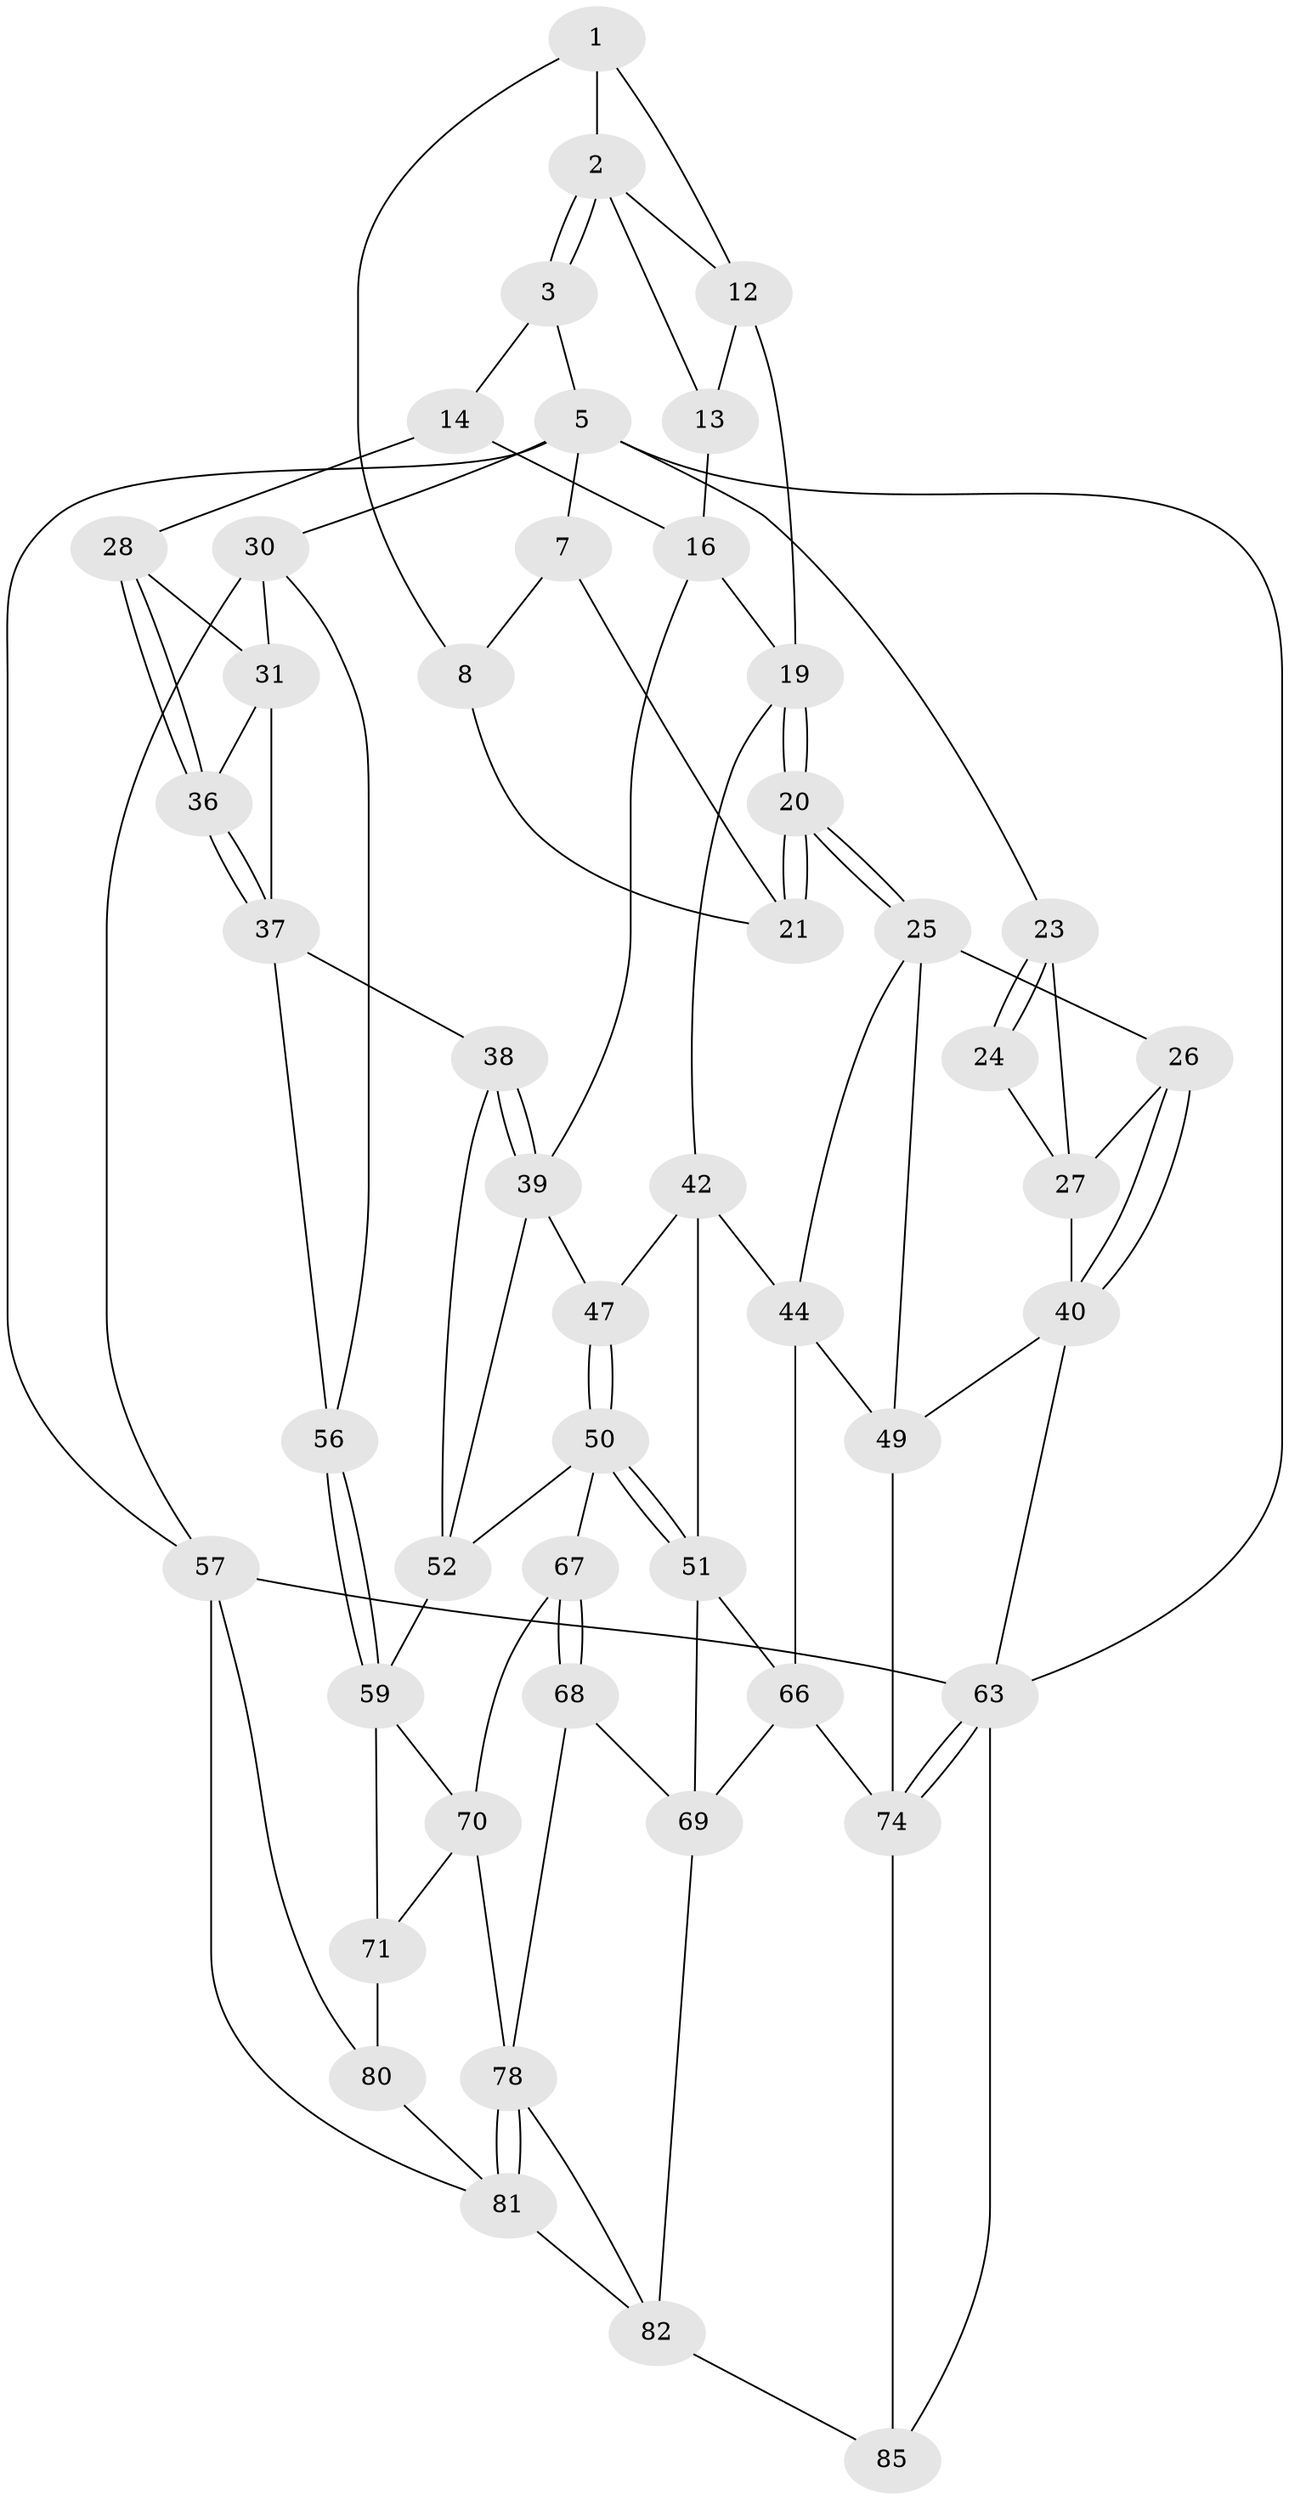 // original degree distribution, {3: 0.05813953488372093, 5: 0.47674418604651164, 4: 0.20930232558139536, 6: 0.2558139534883721}
// Generated by graph-tools (version 1.1) at 2025/42/03/06/25 10:42:30]
// undirected, 49 vertices, 104 edges
graph export_dot {
graph [start="1"]
  node [color=gray90,style=filled];
  1 [pos="+0.5090988986189705+0",super="+9"];
  2 [pos="+0.7546089583948015+0",super="+11"];
  3 [pos="+0.8853684151554024+0",super="+4"];
  5 [pos="+1+0",super="+6"];
  7 [pos="+0+0"];
  8 [pos="+0.34578658295307496+0",super="+10"];
  12 [pos="+0.5241570575536464+0.13368134559437975",super="+18"];
  13 [pos="+0.6729293310437037+0.11093278145729597",super="+17"];
  14 [pos="+0.9867627747177268+0.007701935409733057",super="+15"];
  16 [pos="+0.6959296726863735+0.2730660844631777",super="+33"];
  19 [pos="+0.4513897495017159+0.3151476653109998",super="+34"];
  20 [pos="+0.3407622155673776+0.26722335808024655"];
  21 [pos="+0.3387865829616598+0.24782019389737953",super="+22"];
  23 [pos="+0+0.36815913403000416"];
  24 [pos="+0.11940349066547408+0.21274539363465383"];
  25 [pos="+0.3344114770970848+0.28027793425113307",super="+45"];
  26 [pos="+0.19812657823336416+0.3242786425071046"];
  27 [pos="+0.11740385438594748+0.32366461107329775",super="+35"];
  28 [pos="+0.8113874277592475+0.3219242909676206",super="+29"];
  30 [pos="+1+0.28959374935139226",super="+55"];
  31 [pos="+0.9329270863945969+0.3847516481897836",super="+32"];
  36 [pos="+0.8657090584479191+0.41302686530063404"];
  37 [pos="+0.8301323109777037+0.49042381352734926",super="+48"];
  38 [pos="+0.826482244378647+0.49279453785757793"];
  39 [pos="+0.6965358677218121+0.4336616649615123",super="+46"];
  40 [pos="+0.019752226448761005+0.55456299062493",super="+41"];
  42 [pos="+0.5435593432373178+0.44994109509878",super="+43"];
  44 [pos="+0.36087565626604606+0.5152145645950603",super="+61"];
  47 [pos="+0.6053612799941989+0.4694095737091886"];
  49 [pos="+0.02627161975218607+0.5574888141760667",super="+62"];
  50 [pos="+0.556063105490999+0.626486663292225",super="+53"];
  51 [pos="+0.4456628302104003+0.6185303071139333",super="+65"];
  52 [pos="+0.66026095686262+0.5845442471368546",super="+54"];
  56 [pos="+1+0.6022215931373802"];
  57 [pos="+1+1",super="+58"];
  59 [pos="+0.943871042214716+0.6741450666386016",super="+60"];
  63 [pos="+0+1",super="+64"];
  66 [pos="+0.31027758543495976+0.7033387155088143",super="+75"];
  67 [pos="+0.6369605059768343+0.7360023571848836"];
  68 [pos="+0.6243467839675956+0.7651037173739786"];
  69 [pos="+0.45227738175713256+0.7116308311058411",super="+77"];
  70 [pos="+0.776241415641983+0.6924987810138634",super="+73"];
  71 [pos="+0.9153112072613506+0.8006346923494452",super="+72"];
  74 [pos="+0.12217807142089972+0.7287451960830926",super="+76"];
  78 [pos="+0.638868490291931+0.8694801744217142",super="+79"];
  80 [pos="+0.7908285108818862+0.888127131485857",super="+83"];
  81 [pos="+0.6806850347345238+0.9471614730727312",super="+86"];
  82 [pos="+0.49425582261381185+0.8436157314493832",super="+84"];
  85 [pos="+0.17419326566865567+1"];
  1 -- 2;
  1 -- 12;
  1 -- 8;
  2 -- 3;
  2 -- 3;
  2 -- 12;
  2 -- 13;
  3 -- 5;
  3 -- 14;
  5 -- 30;
  5 -- 57;
  5 -- 7;
  5 -- 23;
  5 -- 63;
  7 -- 8;
  7 -- 21;
  8 -- 21;
  12 -- 19;
  12 -- 13;
  13 -- 16;
  14 -- 16;
  14 -- 28;
  16 -- 39;
  16 -- 19;
  19 -- 20;
  19 -- 20;
  19 -- 42;
  20 -- 21;
  20 -- 21;
  20 -- 25;
  20 -- 25;
  23 -- 24;
  23 -- 24;
  23 -- 27;
  24 -- 27;
  25 -- 26;
  25 -- 44;
  25 -- 49;
  26 -- 27;
  26 -- 40;
  26 -- 40;
  27 -- 40;
  28 -- 36;
  28 -- 36;
  28 -- 31;
  30 -- 31;
  30 -- 56;
  30 -- 57;
  31 -- 37;
  31 -- 36;
  36 -- 37;
  36 -- 37;
  37 -- 38;
  37 -- 56;
  38 -- 39;
  38 -- 39;
  38 -- 52;
  39 -- 52;
  39 -- 47;
  40 -- 49;
  40 -- 63;
  42 -- 47;
  42 -- 51;
  42 -- 44;
  44 -- 66;
  44 -- 49;
  47 -- 50;
  47 -- 50;
  49 -- 74;
  50 -- 51;
  50 -- 51;
  50 -- 67;
  50 -- 52;
  51 -- 66;
  51 -- 69;
  52 -- 59;
  56 -- 59;
  56 -- 59;
  57 -- 63;
  57 -- 81;
  57 -- 80;
  59 -- 71;
  59 -- 70;
  63 -- 74;
  63 -- 74;
  63 -- 85;
  66 -- 74;
  66 -- 69;
  67 -- 68;
  67 -- 68;
  67 -- 70;
  68 -- 69;
  68 -- 78;
  69 -- 82;
  70 -- 78;
  70 -- 71;
  71 -- 80 [weight=2];
  74 -- 85;
  78 -- 81;
  78 -- 81;
  78 -- 82;
  80 -- 81;
  81 -- 82;
  82 -- 85;
}
